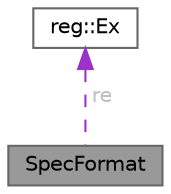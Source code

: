 digraph "SpecFormat"
{
 // INTERACTIVE_SVG=YES
 // LATEX_PDF_SIZE
  bgcolor="transparent";
  edge [fontname=Helvetica,fontsize=10,labelfontname=Helvetica,labelfontsize=10];
  node [fontname=Helvetica,fontsize=10,shape=box,height=0.2,width=0.4];
  Node1 [id="Node000001",label="SpecFormat",height=0.2,width=0.4,color="gray40", fillcolor="grey60", style="filled", fontcolor="black",tooltip=" "];
  Node2 -> Node1 [id="edge1_Node000001_Node000002",dir="back",color="darkorchid3",style="dashed",tooltip=" ",label=" re",fontcolor="grey" ];
  Node2 [id="Node000002",label="reg::Ex",height=0.2,width=0.4,color="gray40", fillcolor="white", style="filled",URL="$d2/dd8/classreg_1_1_ex.html",tooltip="Class representing a regular expression."];
}
